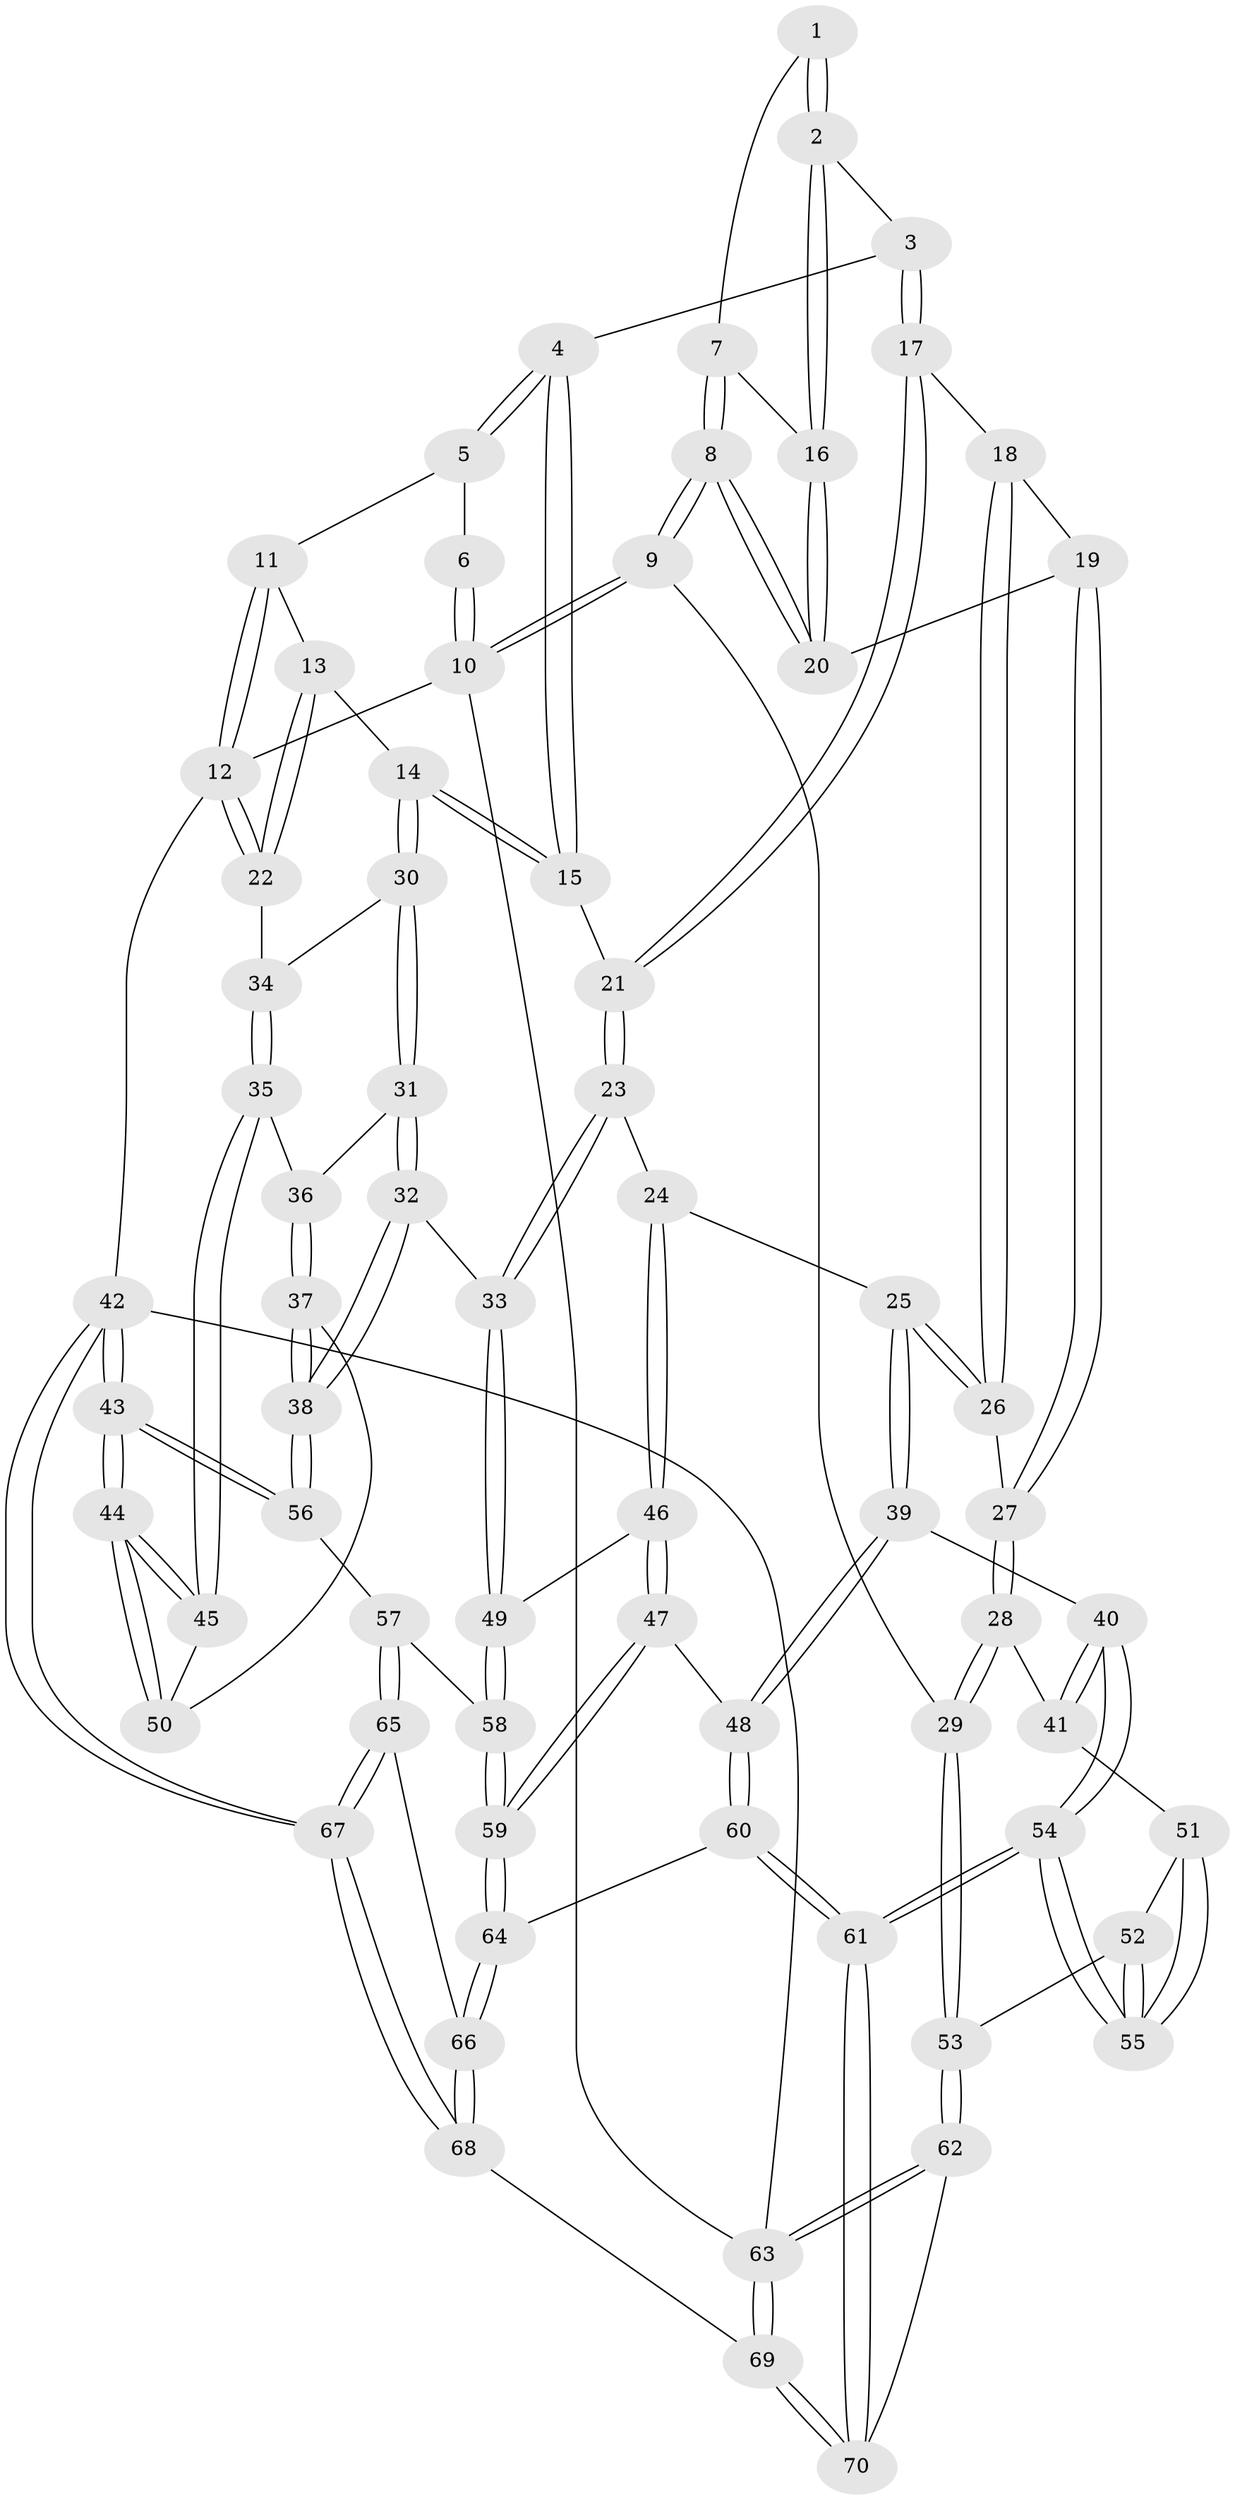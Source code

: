 // Generated by graph-tools (version 1.1) at 2025/27/03/09/25 03:27:09]
// undirected, 70 vertices, 172 edges
graph export_dot {
graph [start="1"]
  node [color=gray90,style=filled];
  1 [pos="+0.21075230061244274+0"];
  2 [pos="+0.3352317576373611+0.16975944843541044"];
  3 [pos="+0.3465174456455241+0.1717040664689268"];
  4 [pos="+0.5844133306789167+0"];
  5 [pos="+0.586252804118616+0"];
  6 [pos="+0.17397124648427725+0"];
  7 [pos="+0.1360560845484519+0.11836372025153874"];
  8 [pos="+0+0.2908580720596251"];
  9 [pos="+0+0.29985358105494725"];
  10 [pos="+0+0"];
  11 [pos="+0.6754158343835439+0"];
  12 [pos="+1+0"];
  13 [pos="+0.778001268046599+0.2117658973792972"];
  14 [pos="+0.7338671539744044+0.32633958095895055"];
  15 [pos="+0.5869155163451145+0.30829257988153846"];
  16 [pos="+0.2632495319340263+0.21753178193558365"];
  17 [pos="+0.46431622726713107+0.2921570406664302"];
  18 [pos="+0.42963672997740593+0.318262909706857"];
  19 [pos="+0.1594863390949641+0.34062551802846436"];
  20 [pos="+0.14935190907916243+0.32999965004729076"];
  21 [pos="+0.5685423767227658+0.3165307805141207"];
  22 [pos="+1+0"];
  23 [pos="+0.5511596264431727+0.3821570711843245"];
  24 [pos="+0.45800303413123866+0.5358520358096076"];
  25 [pos="+0.3274632554558292+0.520624351800602"];
  26 [pos="+0.2830096252182174+0.48115354200607197"];
  27 [pos="+0.251994276215352+0.4749052031583522"];
  28 [pos="+0.16958561218235657+0.5678029444613127"];
  29 [pos="+0+0.5778349473010493"];
  30 [pos="+0.741853958101493+0.3331402896329844"];
  31 [pos="+0.7699969088722146+0.3665163546351753"];
  32 [pos="+0.6848634315580978+0.6291709337833375"];
  33 [pos="+0.6490183903281042+0.6296889568771447"];
  34 [pos="+1+0"];
  35 [pos="+1+0.45631928080008377"];
  36 [pos="+0.9214696143806219+0.4394821338727532"];
  37 [pos="+0.7834867179311328+0.6854352478564322"];
  38 [pos="+0.7734684442558367+0.6897165897808829"];
  39 [pos="+0.32014914723157784+0.6711378816847802"];
  40 [pos="+0.23768337080776128+0.6978834487524813"];
  41 [pos="+0.20324478128852183+0.6741205415557514"];
  42 [pos="+1+1"];
  43 [pos="+1+1"];
  44 [pos="+1+0.8623729722157607"];
  45 [pos="+1+0.4993278154454821"];
  46 [pos="+0.5103683056985597+0.6500485211518793"];
  47 [pos="+0.4442362279590193+0.7398797297718592"];
  48 [pos="+0.43678878220912504+0.7402120184814822"];
  49 [pos="+0.6118520991799473+0.6439755468904356"];
  50 [pos="+0.8417362155895339+0.6889243325620262"];
  51 [pos="+0.13146076181452704+0.7055457593232871"];
  52 [pos="+0+0.7410612110587719"];
  53 [pos="+0+0.7090872300629989"];
  54 [pos="+0.2242898926025525+0.909055994926158"];
  55 [pos="+0.22295554184583335+0.9081161307125312"];
  56 [pos="+0.7681047503869214+0.7582728433341857"];
  57 [pos="+0.7216302749207713+0.8243420584551796"];
  58 [pos="+0.6148638770822161+0.8021984953512986"];
  59 [pos="+0.5133213097418784+0.8520545901236997"];
  60 [pos="+0.2795867465255719+0.8737251382573454"];
  61 [pos="+0.22542217884809074+0.9109794505282338"];
  62 [pos="+0+0.9872150101184309"];
  63 [pos="+0+1"];
  64 [pos="+0.5145669702523271+0.8851042328142444"];
  65 [pos="+0.718492309016165+0.880626283227564"];
  66 [pos="+0.5220860066064629+0.9377180824377837"];
  67 [pos="+0.9526394241957727+1"];
  68 [pos="+0.4684641847476443+1"];
  69 [pos="+0.29460983818070324+1"];
  70 [pos="+0.225854113415182+0.9214499331337462"];
  1 -- 2;
  1 -- 2;
  1 -- 7;
  2 -- 3;
  2 -- 16;
  2 -- 16;
  3 -- 4;
  3 -- 17;
  3 -- 17;
  4 -- 5;
  4 -- 5;
  4 -- 15;
  4 -- 15;
  5 -- 6;
  5 -- 11;
  6 -- 10;
  6 -- 10;
  7 -- 8;
  7 -- 8;
  7 -- 16;
  8 -- 9;
  8 -- 9;
  8 -- 20;
  8 -- 20;
  9 -- 10;
  9 -- 10;
  9 -- 29;
  10 -- 12;
  10 -- 63;
  11 -- 12;
  11 -- 12;
  11 -- 13;
  12 -- 22;
  12 -- 22;
  12 -- 42;
  13 -- 14;
  13 -- 22;
  13 -- 22;
  14 -- 15;
  14 -- 15;
  14 -- 30;
  14 -- 30;
  15 -- 21;
  16 -- 20;
  16 -- 20;
  17 -- 18;
  17 -- 21;
  17 -- 21;
  18 -- 19;
  18 -- 26;
  18 -- 26;
  19 -- 20;
  19 -- 27;
  19 -- 27;
  21 -- 23;
  21 -- 23;
  22 -- 34;
  23 -- 24;
  23 -- 33;
  23 -- 33;
  24 -- 25;
  24 -- 46;
  24 -- 46;
  25 -- 26;
  25 -- 26;
  25 -- 39;
  25 -- 39;
  26 -- 27;
  27 -- 28;
  27 -- 28;
  28 -- 29;
  28 -- 29;
  28 -- 41;
  29 -- 53;
  29 -- 53;
  30 -- 31;
  30 -- 31;
  30 -- 34;
  31 -- 32;
  31 -- 32;
  31 -- 36;
  32 -- 33;
  32 -- 38;
  32 -- 38;
  33 -- 49;
  33 -- 49;
  34 -- 35;
  34 -- 35;
  35 -- 36;
  35 -- 45;
  35 -- 45;
  36 -- 37;
  36 -- 37;
  37 -- 38;
  37 -- 38;
  37 -- 50;
  38 -- 56;
  38 -- 56;
  39 -- 40;
  39 -- 48;
  39 -- 48;
  40 -- 41;
  40 -- 41;
  40 -- 54;
  40 -- 54;
  41 -- 51;
  42 -- 43;
  42 -- 43;
  42 -- 67;
  42 -- 67;
  42 -- 63;
  43 -- 44;
  43 -- 44;
  43 -- 56;
  43 -- 56;
  44 -- 45;
  44 -- 45;
  44 -- 50;
  44 -- 50;
  45 -- 50;
  46 -- 47;
  46 -- 47;
  46 -- 49;
  47 -- 48;
  47 -- 59;
  47 -- 59;
  48 -- 60;
  48 -- 60;
  49 -- 58;
  49 -- 58;
  51 -- 52;
  51 -- 55;
  51 -- 55;
  52 -- 53;
  52 -- 55;
  52 -- 55;
  53 -- 62;
  53 -- 62;
  54 -- 55;
  54 -- 55;
  54 -- 61;
  54 -- 61;
  56 -- 57;
  57 -- 58;
  57 -- 65;
  57 -- 65;
  58 -- 59;
  58 -- 59;
  59 -- 64;
  59 -- 64;
  60 -- 61;
  60 -- 61;
  60 -- 64;
  61 -- 70;
  61 -- 70;
  62 -- 63;
  62 -- 63;
  62 -- 70;
  63 -- 69;
  63 -- 69;
  64 -- 66;
  64 -- 66;
  65 -- 66;
  65 -- 67;
  65 -- 67;
  66 -- 68;
  66 -- 68;
  67 -- 68;
  67 -- 68;
  68 -- 69;
  69 -- 70;
  69 -- 70;
}

